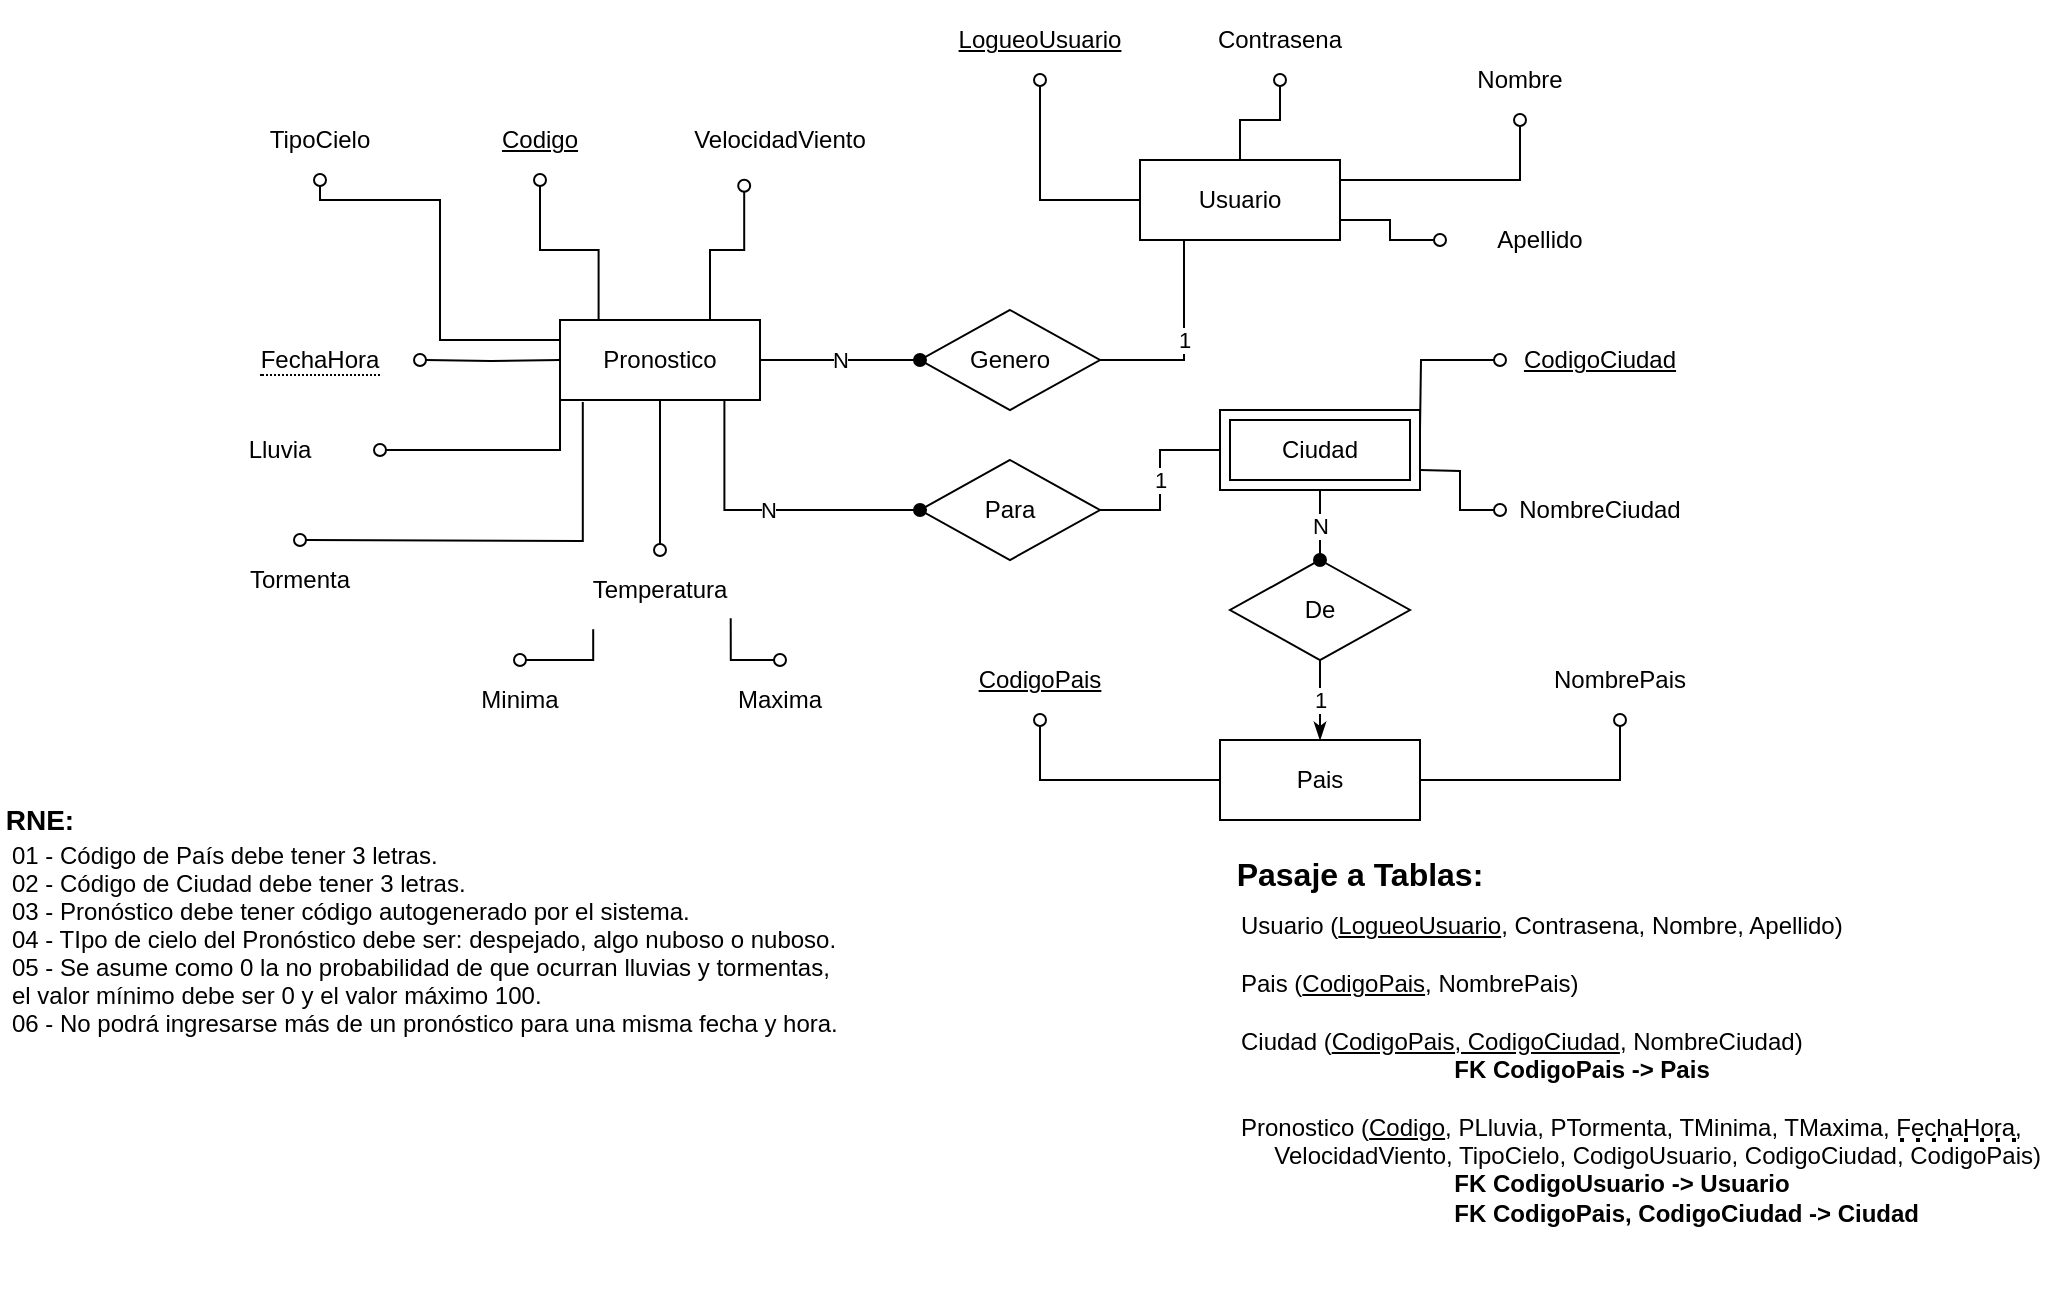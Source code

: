 <mxfile version="14.6.13" type="device"><diagram id="_s_BhbWmmJZc_s-s7xcy" name="Página-1"><mxGraphModel dx="1865" dy="607" grid="1" gridSize="10" guides="1" tooltips="1" connect="1" arrows="1" fold="1" page="1" pageScale="1" pageWidth="827" pageHeight="1169" math="0" shadow="0"><root><mxCell id="0"/><mxCell id="1" parent="0"/><mxCell id="8QQChezZNCzQ0jNQFeN7-34" value="&lt;span style=&quot;border-bottom: 1px dotted&quot;&gt;FechaHora&lt;/span&gt;" style="ellipse;whiteSpace=wrap;html=1;align=center;strokeColor=none;" parent="1" vertex="1"><mxGeometry x="70" y="220" width="100" height="40" as="geometry"/></mxCell><mxCell id="NjuRtguXFFUFOp3NiQhx-10" value="Temperatura" style="ellipse;whiteSpace=wrap;html=1;align=center;strokeColor=none;" parent="1" vertex="1"><mxGeometry x="240" y="335" width="100" height="40" as="geometry"/></mxCell><mxCell id="8QQChezZNCzQ0jNQFeN7-28" value="NombreCiudad" style="ellipse;whiteSpace=wrap;html=1;align=center;strokeColor=none;" parent="1" vertex="1"><mxGeometry x="710" y="295" width="100" height="40" as="geometry"/></mxCell><mxCell id="NjuRtguXFFUFOp3NiQhx-3" value="&lt;u&gt;Codigo&lt;/u&gt;" style="ellipse;whiteSpace=wrap;html=1;align=center;strokeColor=none;" parent="1" vertex="1"><mxGeometry x="180" y="110" width="100" height="40" as="geometry"/></mxCell><mxCell id="NjuRtguXFFUFOp3NiQhx-2" style="edgeStyle=orthogonalEdgeStyle;rounded=0;orthogonalLoop=1;jettySize=auto;html=1;exitX=0.5;exitY=1;exitDx=0;exitDy=0;entryX=0.193;entryY=0.066;entryDx=0;entryDy=0;entryPerimeter=0;startArrow=oval;startFill=0;endArrow=none;endFill=0;" parent="1" source="NjuRtguXFFUFOp3NiQhx-3" target="NjuRtguXFFUFOp3NiQhx-1" edge="1"><mxGeometry relative="1" as="geometry"><mxPoint x="270" y="120" as="sourcePoint"/><mxPoint x="270.2" y="184.96" as="targetPoint"/></mxGeometry></mxCell><mxCell id="NjuRtguXFFUFOp3NiQhx-1" value="Pronostico" style="whiteSpace=wrap;html=1;align=center;" parent="1" vertex="1"><mxGeometry x="240" y="220" width="100" height="40" as="geometry"/></mxCell><mxCell id="NjuRtguXFFUFOp3NiQhx-4" style="edgeStyle=orthogonalEdgeStyle;rounded=0;orthogonalLoop=1;jettySize=auto;html=1;exitX=1;exitY=0.5;exitDx=0;exitDy=0;entryX=0;entryY=0.5;entryDx=0;entryDy=0;startArrow=oval;startFill=0;endArrow=none;endFill=0;" parent="1" target="NjuRtguXFFUFOp3NiQhx-1" edge="1"><mxGeometry relative="1" as="geometry"><mxPoint x="170" y="240" as="sourcePoint"/><mxPoint x="179.3" y="322.64" as="targetPoint"/></mxGeometry></mxCell><mxCell id="NjuRtguXFFUFOp3NiQhx-11" value="Minima" style="ellipse;whiteSpace=wrap;html=1;align=center;strokeColor=none;" parent="1" vertex="1"><mxGeometry x="170" y="390" width="100" height="40" as="geometry"/></mxCell><mxCell id="NjuRtguXFFUFOp3NiQhx-12" value="Maxima" style="ellipse;whiteSpace=wrap;html=1;align=center;strokeColor=none;" parent="1" vertex="1"><mxGeometry x="300" y="390" width="100" height="40" as="geometry"/></mxCell><mxCell id="NjuRtguXFFUFOp3NiQhx-13" style="edgeStyle=orthogonalEdgeStyle;rounded=0;orthogonalLoop=1;jettySize=auto;html=1;exitX=0.5;exitY=0;exitDx=0;exitDy=0;entryX=0.5;entryY=1;entryDx=0;entryDy=0;startArrow=oval;startFill=0;endArrow=none;endFill=0;" parent="1" source="NjuRtguXFFUFOp3NiQhx-10" target="NjuRtguXFFUFOp3NiQhx-1" edge="1"><mxGeometry relative="1" as="geometry"><mxPoint x="80" y="360" as="sourcePoint"/><mxPoint x="150" y="360" as="targetPoint"/></mxGeometry></mxCell><mxCell id="NjuRtguXFFUFOp3NiQhx-14" style="edgeStyle=orthogonalEdgeStyle;rounded=0;orthogonalLoop=1;jettySize=auto;html=1;exitX=0.5;exitY=0;exitDx=0;exitDy=0;entryX=0.166;entryY=0.99;entryDx=0;entryDy=0;startArrow=oval;startFill=0;endArrow=none;endFill=0;entryPerimeter=0;" parent="1" source="NjuRtguXFFUFOp3NiQhx-11" target="NjuRtguXFFUFOp3NiQhx-10" edge="1"><mxGeometry relative="1" as="geometry"><mxPoint x="20" y="400" as="sourcePoint"/><mxPoint x="90" y="400" as="targetPoint"/></mxGeometry></mxCell><mxCell id="NjuRtguXFFUFOp3NiQhx-15" style="edgeStyle=orthogonalEdgeStyle;rounded=0;orthogonalLoop=1;jettySize=auto;html=1;exitX=0.5;exitY=0;exitDx=0;exitDy=0;entryX=1;entryY=1;entryDx=0;entryDy=0;startArrow=oval;startFill=0;endArrow=none;endFill=0;" parent="1" source="NjuRtguXFFUFOp3NiQhx-12" target="NjuRtguXFFUFOp3NiQhx-10" edge="1"><mxGeometry relative="1" as="geometry"><mxPoint x="10" y="440" as="sourcePoint"/><mxPoint x="80" y="440" as="targetPoint"/></mxGeometry></mxCell><mxCell id="NjuRtguXFFUFOp3NiQhx-16" value="VelocidadViento" style="ellipse;whiteSpace=wrap;html=1;align=center;strokeColor=none;" parent="1" vertex="1"><mxGeometry x="300" y="110" width="100" height="40" as="geometry"/></mxCell><mxCell id="NjuRtguXFFUFOp3NiQhx-17" style="edgeStyle=orthogonalEdgeStyle;rounded=0;orthogonalLoop=1;jettySize=auto;html=1;exitX=0.321;exitY=1.072;exitDx=0;exitDy=0;entryX=0.75;entryY=0;entryDx=0;entryDy=0;startArrow=oval;startFill=0;endArrow=none;endFill=0;exitPerimeter=0;" parent="1" source="NjuRtguXFFUFOp3NiQhx-16" target="NjuRtguXFFUFOp3NiQhx-1" edge="1"><mxGeometry relative="1" as="geometry"><mxPoint x="440" y="210" as="sourcePoint"/><mxPoint x="440" y="150" as="targetPoint"/></mxGeometry></mxCell><mxCell id="NjuRtguXFFUFOp3NiQhx-18" value="TipoCielo" style="ellipse;whiteSpace=wrap;html=1;align=center;strokeColor=none;" parent="1" vertex="1"><mxGeometry x="70" y="110" width="100" height="40" as="geometry"/></mxCell><mxCell id="NjuRtguXFFUFOp3NiQhx-22" value="Tormenta" style="ellipse;whiteSpace=wrap;html=1;align=center;strokeColor=none;" parent="1" vertex="1"><mxGeometry x="60" y="330" width="100" height="40" as="geometry"/></mxCell><mxCell id="NjuRtguXFFUFOp3NiQhx-23" value="Lluvia" style="ellipse;whiteSpace=wrap;html=1;align=center;strokeColor=none;" parent="1" vertex="1"><mxGeometry x="50" y="265" width="100" height="40" as="geometry"/></mxCell><mxCell id="NjuRtguXFFUFOp3NiQhx-25" style="edgeStyle=orthogonalEdgeStyle;rounded=0;orthogonalLoop=1;jettySize=auto;html=1;startArrow=oval;startFill=0;endArrow=none;endFill=0;entryX=0;entryY=0.75;entryDx=0;entryDy=0;exitX=1;exitY=0.5;exitDx=0;exitDy=0;" parent="1" source="NjuRtguXFFUFOp3NiQhx-23" target="NjuRtguXFFUFOp3NiQhx-1" edge="1"><mxGeometry relative="1" as="geometry"><mxPoint x="160" y="280" as="sourcePoint"/><mxPoint x="90" y="340" as="targetPoint"/><Array as="points"><mxPoint x="240" y="285"/></Array></mxGeometry></mxCell><mxCell id="NjuRtguXFFUFOp3NiQhx-26" style="edgeStyle=orthogonalEdgeStyle;rounded=0;orthogonalLoop=1;jettySize=auto;html=1;entryX=0.114;entryY=1.025;entryDx=0;entryDy=0;startArrow=oval;startFill=0;endArrow=none;endFill=0;entryPerimeter=0;" parent="1" target="NjuRtguXFFUFOp3NiQhx-1" edge="1"><mxGeometry relative="1" as="geometry"><mxPoint x="110" y="330" as="sourcePoint"/><mxPoint x="115.8" y="361.52" as="targetPoint"/></mxGeometry></mxCell><mxCell id="NjuRtguXFFUFOp3NiQhx-27" style="edgeStyle=orthogonalEdgeStyle;rounded=0;orthogonalLoop=1;jettySize=auto;html=1;entryX=0;entryY=0.25;entryDx=0;entryDy=0;startArrow=oval;startFill=0;endArrow=none;endFill=0;exitX=0.5;exitY=1;exitDx=0;exitDy=0;" parent="1" source="NjuRtguXFFUFOp3NiQhx-18" target="NjuRtguXFFUFOp3NiQhx-1" edge="1"><mxGeometry relative="1" as="geometry"><mxPoint x="150" y="170" as="sourcePoint"/><mxPoint x="139.98" y="216.32" as="targetPoint"/><Array as="points"><mxPoint x="120" y="160"/><mxPoint x="180" y="160"/><mxPoint x="180" y="230"/></Array></mxGeometry></mxCell><mxCell id="8QQChezZNCzQ0jNQFeN7-1" value="Usuario" style="whiteSpace=wrap;html=1;align=center;" parent="1" vertex="1"><mxGeometry x="530" y="140" width="100" height="40" as="geometry"/></mxCell><mxCell id="8QQChezZNCzQ0jNQFeN7-2" value="&lt;u&gt;LogueoUsuario&lt;/u&gt;" style="ellipse;whiteSpace=wrap;html=1;align=center;strokeColor=none;" parent="1" vertex="1"><mxGeometry x="430" y="60" width="100" height="40" as="geometry"/></mxCell><mxCell id="8QQChezZNCzQ0jNQFeN7-3" value="Contrasena" style="ellipse;whiteSpace=wrap;html=1;align=center;strokeColor=none;" parent="1" vertex="1"><mxGeometry x="550" y="60" width="100" height="40" as="geometry"/></mxCell><mxCell id="8QQChezZNCzQ0jNQFeN7-4" value="Nombre" style="ellipse;whiteSpace=wrap;html=1;align=center;strokeColor=none;" parent="1" vertex="1"><mxGeometry x="670" y="80" width="100" height="40" as="geometry"/></mxCell><mxCell id="8QQChezZNCzQ0jNQFeN7-5" value="Apellido" style="ellipse;whiteSpace=wrap;html=1;align=center;strokeColor=none;" parent="1" vertex="1"><mxGeometry x="680" y="160" width="100" height="40" as="geometry"/></mxCell><mxCell id="8QQChezZNCzQ0jNQFeN7-6" style="edgeStyle=orthogonalEdgeStyle;rounded=0;orthogonalLoop=1;jettySize=auto;html=1;exitX=0.5;exitY=1;exitDx=0;exitDy=0;entryX=0.5;entryY=0;entryDx=0;entryDy=0;startArrow=oval;startFill=0;endArrow=none;endFill=0;" parent="1" source="8QQChezZNCzQ0jNQFeN7-3" target="8QQChezZNCzQ0jNQFeN7-1" edge="1"><mxGeometry relative="1" as="geometry"><mxPoint x="670" y="60" as="sourcePoint"/><mxPoint x="699.3" y="132.64" as="targetPoint"/></mxGeometry></mxCell><mxCell id="8QQChezZNCzQ0jNQFeN7-7" style="edgeStyle=orthogonalEdgeStyle;rounded=0;orthogonalLoop=1;jettySize=auto;html=1;exitX=0.5;exitY=1;exitDx=0;exitDy=0;entryX=0;entryY=0.5;entryDx=0;entryDy=0;startArrow=oval;startFill=0;endArrow=none;endFill=0;" parent="1" source="8QQChezZNCzQ0jNQFeN7-2" target="8QQChezZNCzQ0jNQFeN7-1" edge="1"><mxGeometry relative="1" as="geometry"><mxPoint x="565.35" y="53.68" as="sourcePoint"/><mxPoint x="594.65" y="126.32" as="targetPoint"/></mxGeometry></mxCell><mxCell id="8QQChezZNCzQ0jNQFeN7-8" style="edgeStyle=orthogonalEdgeStyle;rounded=0;orthogonalLoop=1;jettySize=auto;html=1;exitX=0.5;exitY=1;exitDx=0;exitDy=0;entryX=1;entryY=0.25;entryDx=0;entryDy=0;startArrow=oval;startFill=0;endArrow=none;endFill=0;" parent="1" source="8QQChezZNCzQ0jNQFeN7-4" target="8QQChezZNCzQ0jNQFeN7-1" edge="1"><mxGeometry relative="1" as="geometry"><mxPoint x="610" y="215" as="sourcePoint"/><mxPoint x="639.3" y="287.64" as="targetPoint"/></mxGeometry></mxCell><mxCell id="8QQChezZNCzQ0jNQFeN7-9" style="edgeStyle=orthogonalEdgeStyle;rounded=0;orthogonalLoop=1;jettySize=auto;html=1;exitX=0;exitY=0.5;exitDx=0;exitDy=0;entryX=1;entryY=0.75;entryDx=0;entryDy=0;startArrow=oval;startFill=0;endArrow=none;endFill=0;" parent="1" source="8QQChezZNCzQ0jNQFeN7-5" target="8QQChezZNCzQ0jNQFeN7-1" edge="1"><mxGeometry relative="1" as="geometry"><mxPoint x="680" y="250" as="sourcePoint"/><mxPoint x="709.3" y="322.64" as="targetPoint"/></mxGeometry></mxCell><mxCell id="8QQChezZNCzQ0jNQFeN7-10" value="Genero" style="shape=rhombus;perimeter=rhombusPerimeter;whiteSpace=wrap;html=1;align=center;" parent="1" vertex="1"><mxGeometry x="420" y="215" width="90" height="50" as="geometry"/></mxCell><mxCell id="8QQChezZNCzQ0jNQFeN7-11" value="N" style="edgeStyle=orthogonalEdgeStyle;rounded=0;orthogonalLoop=1;jettySize=auto;html=1;exitX=0;exitY=0.5;exitDx=0;exitDy=0;entryX=1;entryY=0.5;entryDx=0;entryDy=0;startArrow=oval;startFill=1;endArrow=none;endFill=0;" parent="1" source="8QQChezZNCzQ0jNQFeN7-10" target="NjuRtguXFFUFOp3NiQhx-1" edge="1"><mxGeometry relative="1" as="geometry"><mxPoint x="440" y="295" as="sourcePoint"/><mxPoint x="360" y="280" as="targetPoint"/></mxGeometry></mxCell><mxCell id="8QQChezZNCzQ0jNQFeN7-12" value="1" style="edgeStyle=orthogonalEdgeStyle;rounded=0;orthogonalLoop=1;jettySize=auto;html=1;exitX=0.25;exitY=1;exitDx=0;exitDy=0;entryX=1;entryY=0.5;entryDx=0;entryDy=0;startArrow=none;startFill=0;endArrow=none;endFill=0;" parent="1" source="8QQChezZNCzQ0jNQFeN7-1" target="8QQChezZNCzQ0jNQFeN7-10" edge="1"><mxGeometry relative="1" as="geometry"><Array as="points"><mxPoint x="552" y="180"/><mxPoint x="552" y="240"/></Array><mxPoint x="620" y="240" as="sourcePoint"/><mxPoint x="540" y="285" as="targetPoint"/></mxGeometry></mxCell><mxCell id="8QQChezZNCzQ0jNQFeN7-13" value="Para" style="shape=rhombus;perimeter=rhombusPerimeter;whiteSpace=wrap;html=1;align=center;" parent="1" vertex="1"><mxGeometry x="420" y="290" width="90" height="50" as="geometry"/></mxCell><mxCell id="8QQChezZNCzQ0jNQFeN7-14" value="N" style="edgeStyle=orthogonalEdgeStyle;rounded=0;orthogonalLoop=1;jettySize=auto;html=1;exitX=0;exitY=0.5;exitDx=0;exitDy=0;entryX=0.822;entryY=1.01;entryDx=0;entryDy=0;startArrow=oval;startFill=1;endArrow=none;endFill=0;entryPerimeter=0;" parent="1" source="8QQChezZNCzQ0jNQFeN7-13" target="NjuRtguXFFUFOp3NiQhx-1" edge="1"><mxGeometry relative="1" as="geometry"><mxPoint x="370" y="280" as="sourcePoint"/><mxPoint x="290" y="280" as="targetPoint"/></mxGeometry></mxCell><mxCell id="8QQChezZNCzQ0jNQFeN7-16" value="Pais" style="whiteSpace=wrap;html=1;align=center;" parent="1" vertex="1"><mxGeometry x="570" y="430" width="100" height="40" as="geometry"/></mxCell><mxCell id="8QQChezZNCzQ0jNQFeN7-17" value="1" style="edgeStyle=orthogonalEdgeStyle;rounded=0;orthogonalLoop=1;jettySize=auto;html=1;entryX=1;entryY=0.5;entryDx=0;entryDy=0;startArrow=none;startFill=0;endArrow=none;endFill=0;exitX=0;exitY=0.5;exitDx=0;exitDy=0;" parent="1" target="8QQChezZNCzQ0jNQFeN7-13" edge="1"><mxGeometry relative="1" as="geometry"><Array as="points"><mxPoint x="540" y="285"/><mxPoint x="540" y="315"/></Array><mxPoint x="570" y="285" as="sourcePoint"/><mxPoint x="505" y="460" as="targetPoint"/></mxGeometry></mxCell><mxCell id="8QQChezZNCzQ0jNQFeN7-18" value="&lt;u&gt;CodigoCiudad&lt;/u&gt;" style="ellipse;whiteSpace=wrap;html=1;align=center;strokeColor=none;" parent="1" vertex="1"><mxGeometry x="710" y="220" width="100" height="40" as="geometry"/></mxCell><mxCell id="8QQChezZNCzQ0jNQFeN7-20" style="edgeStyle=orthogonalEdgeStyle;rounded=0;orthogonalLoop=1;jettySize=auto;html=1;exitX=0;exitY=0.5;exitDx=0;exitDy=0;entryX=1;entryY=0.25;entryDx=0;entryDy=0;startArrow=oval;startFill=0;endArrow=none;endFill=0;" parent="1" source="8QQChezZNCzQ0jNQFeN7-18" edge="1"><mxGeometry relative="1" as="geometry"><mxPoint x="610" y="350" as="sourcePoint"/><mxPoint x="670" y="275" as="targetPoint"/></mxGeometry></mxCell><mxCell id="8QQChezZNCzQ0jNQFeN7-21" style="edgeStyle=orthogonalEdgeStyle;rounded=0;orthogonalLoop=1;jettySize=auto;html=1;exitX=0;exitY=0.5;exitDx=0;exitDy=0;entryX=1;entryY=0.75;entryDx=0;entryDy=0;startArrow=oval;startFill=0;endArrow=none;endFill=0;" parent="1" source="8QQChezZNCzQ0jNQFeN7-28" edge="1"><mxGeometry relative="1" as="geometry"><mxPoint x="710" y="315" as="sourcePoint"/><mxPoint x="670" y="295" as="targetPoint"/></mxGeometry></mxCell><mxCell id="8QQChezZNCzQ0jNQFeN7-24" value="&lt;u&gt;CodigoPais&lt;/u&gt;" style="ellipse;whiteSpace=wrap;html=1;align=center;strokeColor=none;" parent="1" vertex="1"><mxGeometry x="430" y="380" width="100" height="40" as="geometry"/></mxCell><mxCell id="8QQChezZNCzQ0jNQFeN7-25" value="NombrePais" style="ellipse;whiteSpace=wrap;html=1;align=center;strokeColor=none;" parent="1" vertex="1"><mxGeometry x="720" y="380" width="100" height="40" as="geometry"/></mxCell><mxCell id="8QQChezZNCzQ0jNQFeN7-26" style="edgeStyle=orthogonalEdgeStyle;rounded=0;orthogonalLoop=1;jettySize=auto;html=1;exitX=0.5;exitY=1;exitDx=0;exitDy=0;entryX=0;entryY=0.5;entryDx=0;entryDy=0;startArrow=oval;startFill=0;endArrow=none;endFill=0;" parent="1" source="8QQChezZNCzQ0jNQFeN7-24" target="8QQChezZNCzQ0jNQFeN7-16" edge="1"><mxGeometry relative="1" as="geometry"><mxPoint x="430" y="500" as="sourcePoint"/><mxPoint x="380" y="490" as="targetPoint"/><Array as="points"><mxPoint x="480" y="450"/></Array></mxGeometry></mxCell><mxCell id="8QQChezZNCzQ0jNQFeN7-27" style="edgeStyle=orthogonalEdgeStyle;rounded=0;orthogonalLoop=1;jettySize=auto;html=1;exitX=0.5;exitY=1;exitDx=0;exitDy=0;entryX=1;entryY=0.5;entryDx=0;entryDy=0;startArrow=oval;startFill=0;endArrow=none;endFill=0;" parent="1" source="8QQChezZNCzQ0jNQFeN7-25" target="8QQChezZNCzQ0jNQFeN7-16" edge="1"><mxGeometry relative="1" as="geometry"><mxPoint x="660" y="490" as="sourcePoint"/><mxPoint x="610" y="480" as="targetPoint"/></mxGeometry></mxCell><mxCell id="8QQChezZNCzQ0jNQFeN7-29" value="&lt;font size=&quot;1&quot;&gt;&lt;b style=&quot;font-size: 14px&quot;&gt;RNE:&lt;/b&gt;&lt;/font&gt;" style="text;html=1;strokeColor=none;fillColor=none;align=center;verticalAlign=middle;whiteSpace=wrap;rounded=0;fontSize=13;" parent="1" vertex="1"><mxGeometry x="-40" y="460" width="40" height="20" as="geometry"/></mxCell><mxCell id="8QQChezZNCzQ0jNQFeN7-30" value="&#10;01 - Código de País debe tener 3 letras.&#10;02 - Código de Ciudad debe tener 3 letras. &#10;03 - Pronóstico debe tener código autogenerado por el sistema.&#10;04 - TIpo de cielo del Pronóstico debe ser: despejado, algo nuboso o nuboso.&#10;05 - Se asume como 0 la no probabilidad de que ocurran lluvias y tormentas,&#10;el valor mínimo debe ser 0 y el valor máximo 100.&#10;06 - No podrá ingresarse más de un pronóstico para una misma fecha y hora." style="text;strokeColor=none;fillColor=none;spacingLeft=4;spacingRight=4;overflow=hidden;rotatable=0;points=[[0,0.5],[1,0.5]];portConstraint=eastwest;fontSize=12;" parent="1" vertex="1"><mxGeometry x="-40" y="460" width="450" height="130" as="geometry"/></mxCell><mxCell id="8QQChezZNCzQ0jNQFeN7-31" value="&lt;div style=&quot;text-align: left&quot;&gt;&lt;span&gt;Usuario (&lt;u&gt;LogueoUsuario&lt;/u&gt;, Contrasena, Nombre, Apellido)&lt;/span&gt;&lt;br&gt;&lt;/div&gt;&lt;div style=&quot;text-align: left&quot;&gt;&lt;span&gt;&lt;br&gt;&lt;/span&gt;&lt;/div&gt;&lt;div style=&quot;text-align: left&quot;&gt;Pais (&lt;u&gt;CodigoPais&lt;/u&gt;, NombrePais)&lt;br&gt;&lt;/div&gt;&lt;div style=&quot;text-align: left&quot;&gt;&lt;br&gt;&lt;/div&gt;&lt;div style=&quot;text-align: left&quot;&gt;Ciudad (&lt;u&gt;CodigoPais, CodigoCiudad&lt;/u&gt;, NombreCiudad)&lt;/div&gt;&lt;div style=&quot;text-align: left&quot;&gt;&amp;nbsp; &amp;nbsp; &amp;nbsp; &amp;nbsp; &amp;nbsp; &amp;nbsp; &amp;nbsp; &amp;nbsp; &amp;nbsp; &amp;nbsp; &amp;nbsp; &amp;nbsp; &amp;nbsp; &amp;nbsp; &amp;nbsp; &amp;nbsp; &lt;b&gt;FK CodigoPais -&amp;gt; Pais&lt;/b&gt;&lt;/div&gt;&lt;div style=&quot;text-align: left&quot;&gt;&lt;span&gt;&lt;br&gt;&lt;/span&gt;&lt;/div&gt;&lt;div style=&quot;text-align: left&quot;&gt;&lt;span&gt;Pronostico (&lt;u&gt;Codigo&lt;/u&gt;, PLluvia, PTormenta, TMinima, TMaxima, FechaHora,&lt;/span&gt;&lt;/div&gt;&lt;div style=&quot;text-align: left&quot;&gt;&lt;span&gt;&amp;nbsp; &amp;nbsp; &amp;nbsp;VelocidadViento, TipoCielo, CodigoUsuario, CodigoCiudad, CodigoPais)&lt;/span&gt;&lt;/div&gt;&lt;div style=&quot;text-align: left&quot;&gt;&amp;nbsp; &amp;nbsp; &amp;nbsp; &amp;nbsp; &amp;nbsp; &amp;nbsp; &amp;nbsp; &amp;nbsp; &amp;nbsp; &amp;nbsp; &amp;nbsp; &amp;nbsp; &amp;nbsp; &amp;nbsp; &amp;nbsp; &amp;nbsp; &lt;b&gt;FK CodigoUsuario -&amp;gt; Usuario&lt;/b&gt;&lt;/div&gt;&lt;div style=&quot;text-align: left&quot;&gt;&lt;b&gt;&amp;nbsp; &amp;nbsp; &amp;nbsp; &amp;nbsp; &amp;nbsp; &amp;nbsp; &amp;nbsp; &amp;nbsp; &amp;nbsp; &amp;nbsp; &amp;nbsp; &amp;nbsp; &amp;nbsp; &amp;nbsp; &amp;nbsp; &amp;nbsp; FK CodigoPais, CodigoCiudad -&amp;gt; Ciudad&lt;/b&gt;&lt;/div&gt;&lt;div style=&quot;text-align: left&quot;&gt;&lt;b&gt;&amp;nbsp; &amp;nbsp; &amp;nbsp; &amp;nbsp; &amp;nbsp; &amp;nbsp; &amp;nbsp; &amp;nbsp; &amp;nbsp; &amp;nbsp; &amp;nbsp; &amp;nbsp; &amp;nbsp; &amp;nbsp; &amp;nbsp; &amp;nbsp;&amp;nbsp;&lt;/b&gt;&lt;br&gt;&lt;/div&gt;&lt;div style=&quot;text-align: left&quot;&gt;&lt;/div&gt;&lt;b style=&quot;text-align: left&quot;&gt;&lt;br&gt;&lt;/b&gt;" style="text;html=1;align=center;verticalAlign=middle;resizable=0;points=[];autosize=1;spacing=2;spacingTop=0;spacingBottom=6;" parent="1" vertex="1"><mxGeometry x="570" y="517" width="420" height="190" as="geometry"/></mxCell><mxCell id="8QQChezZNCzQ0jNQFeN7-32" value="&lt;font style=&quot;font-size: 16px&quot;&gt;&lt;b&gt;Pasaje a Tablas:&lt;/b&gt;&lt;/font&gt;" style="text;html=1;strokeColor=none;fillColor=none;align=center;verticalAlign=middle;whiteSpace=wrap;rounded=0;" parent="1" vertex="1"><mxGeometry x="555" y="487" width="170" height="20" as="geometry"/></mxCell><mxCell id="8QQChezZNCzQ0jNQFeN7-35" value="" style="endArrow=none;dashed=1;html=1;dashPattern=1 3;strokeWidth=2;" parent="1" edge="1"><mxGeometry width="50" height="50" relative="1" as="geometry"><mxPoint x="910" y="630" as="sourcePoint"/><mxPoint x="970" y="630" as="targetPoint"/></mxGeometry></mxCell><mxCell id="GMKys_9gUOmTufi86gN2-2" value="De" style="shape=rhombus;perimeter=rhombusPerimeter;whiteSpace=wrap;html=1;align=center;" parent="1" vertex="1"><mxGeometry x="575" y="340" width="90" height="50" as="geometry"/></mxCell><mxCell id="GMKys_9gUOmTufi86gN2-3" value="N" style="edgeStyle=orthogonalEdgeStyle;rounded=0;orthogonalLoop=1;jettySize=auto;html=1;exitX=0.5;exitY=0;exitDx=0;exitDy=0;entryX=0.5;entryY=1;entryDx=0;entryDy=0;startArrow=oval;startFill=1;endArrow=none;endFill=0;" parent="1" source="GMKys_9gUOmTufi86gN2-2" edge="1"><mxGeometry relative="1" as="geometry"><mxPoint x="870" y="320" as="sourcePoint"/><mxPoint x="620" y="305" as="targetPoint"/></mxGeometry></mxCell><mxCell id="GMKys_9gUOmTufi86gN2-6" value="1" style="edgeStyle=orthogonalEdgeStyle;rounded=0;orthogonalLoop=1;jettySize=auto;html=1;entryX=0.5;entryY=0;entryDx=0;entryDy=0;startArrow=none;startFill=0;endArrow=classicThin;endFill=1;exitX=0.5;exitY=1;exitDx=0;exitDy=0;" parent="1" source="GMKys_9gUOmTufi86gN2-2" target="8QQChezZNCzQ0jNQFeN7-16" edge="1"><mxGeometry relative="1" as="geometry"><Array as="points"><mxPoint x="620" y="400"/><mxPoint x="620" y="400"/></Array><mxPoint x="890" y="360" as="sourcePoint"/><mxPoint x="830" y="390" as="targetPoint"/></mxGeometry></mxCell><mxCell id="c0pCotZVR8PeLjq8bjXh-2" value="Ciudad" style="shape=ext;margin=3;double=1;whiteSpace=wrap;html=1;align=center;" parent="1" vertex="1"><mxGeometry x="570" y="265" width="100" height="40" as="geometry"/></mxCell></root></mxGraphModel></diagram></mxfile>